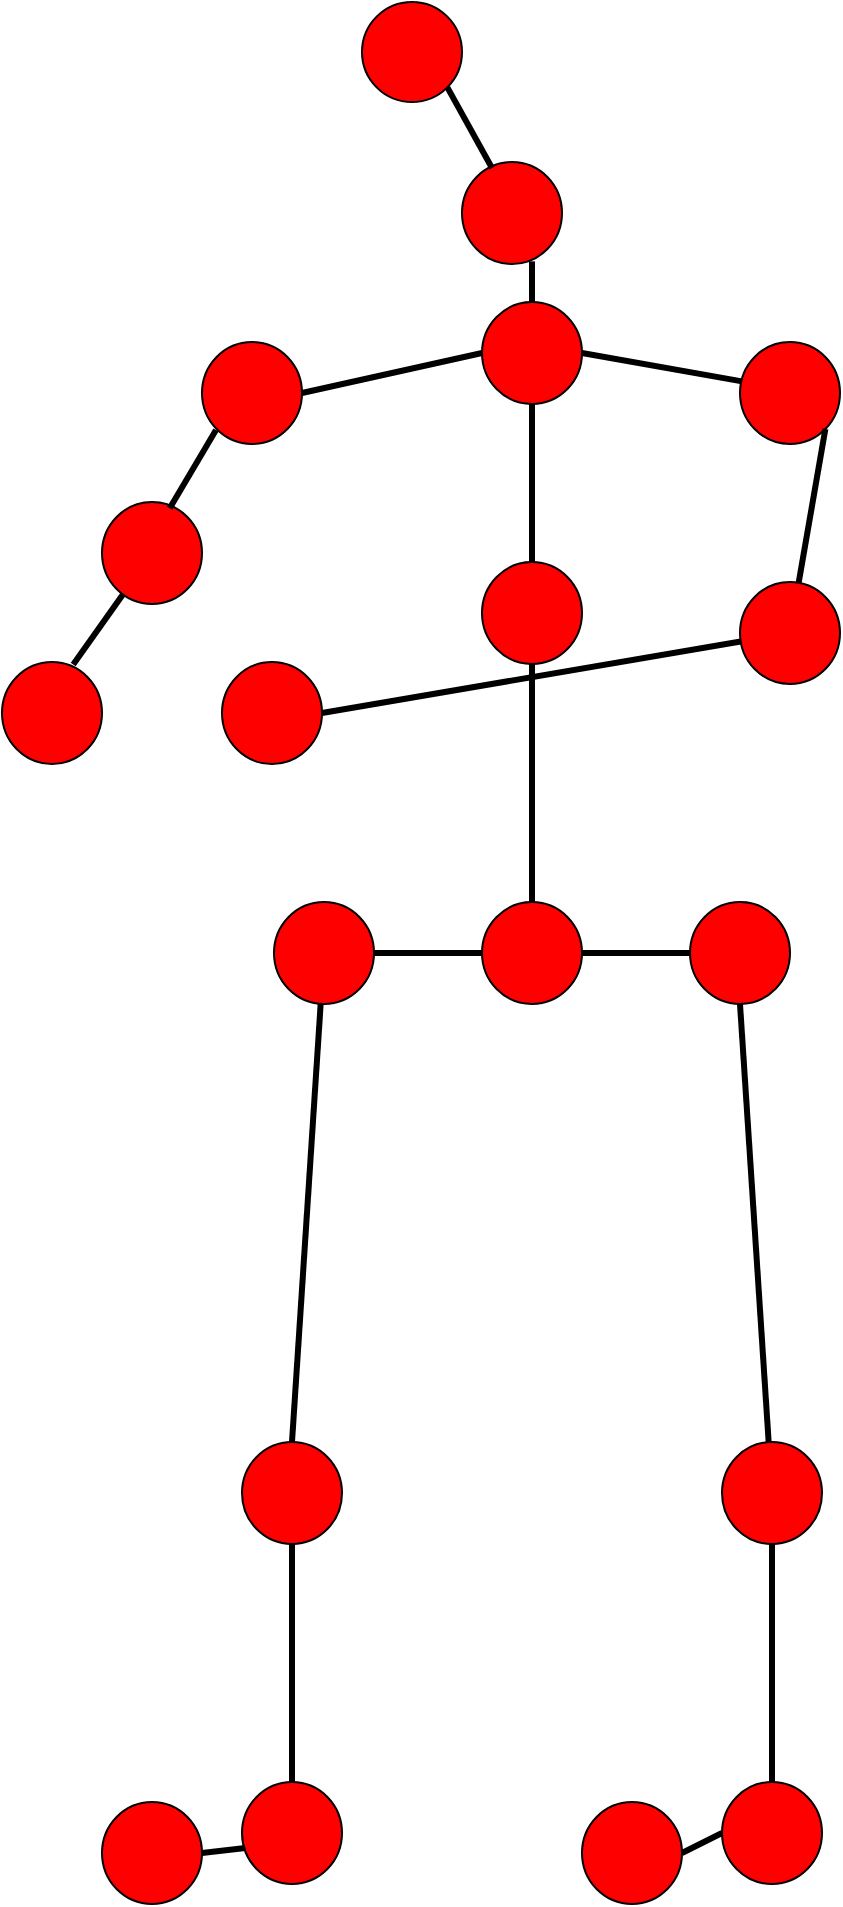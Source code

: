 <mxfile version="20.8.4" type="github">
  <diagram id="NYKB6-BuOTAKlO2avmCD" name="第 1 页">
    <mxGraphModel dx="1434" dy="764" grid="1" gridSize="10" guides="1" tooltips="1" connect="1" arrows="1" fold="1" page="1" pageScale="1" pageWidth="827" pageHeight="1169" math="0" shadow="0">
      <root>
        <mxCell id="0" />
        <mxCell id="1" parent="0" />
        <mxCell id="sT3eWaTCgVUYger8NRqr-3" value="" style="ellipse;whiteSpace=wrap;html=1;fillColor=#FF0000;" vertex="1" parent="1">
          <mxGeometry x="200" y="120" width="50" height="50" as="geometry" />
        </mxCell>
        <mxCell id="sT3eWaTCgVUYger8NRqr-4" value="" style="ellipse;whiteSpace=wrap;html=1;fillColor=#FF0000;" vertex="1" parent="1">
          <mxGeometry x="250" y="200" width="50" height="51" as="geometry" />
        </mxCell>
        <mxCell id="sT3eWaTCgVUYger8NRqr-5" value="" style="endArrow=none;html=1;rounded=0;exitX=0.3;exitY=0.059;exitDx=0;exitDy=0;entryX=1;entryY=1;entryDx=0;entryDy=0;exitPerimeter=0;strokeWidth=3;" edge="1" parent="1" source="sT3eWaTCgVUYger8NRqr-4" target="sT3eWaTCgVUYger8NRqr-3">
          <mxGeometry width="50" height="50" relative="1" as="geometry">
            <mxPoint x="390" y="370" as="sourcePoint" />
            <mxPoint x="440" y="320" as="targetPoint" />
          </mxGeometry>
        </mxCell>
        <mxCell id="sT3eWaTCgVUYger8NRqr-6" value="" style="ellipse;whiteSpace=wrap;html=1;fillColor=#FF0000;" vertex="1" parent="1">
          <mxGeometry x="260" y="270" width="50" height="51" as="geometry" />
        </mxCell>
        <mxCell id="sT3eWaTCgVUYger8NRqr-7" value="" style="ellipse;whiteSpace=wrap;html=1;fillColor=#FF0000;" vertex="1" parent="1">
          <mxGeometry x="389" y="290" width="50" height="51" as="geometry" />
        </mxCell>
        <mxCell id="sT3eWaTCgVUYger8NRqr-8" value="" style="ellipse;whiteSpace=wrap;html=1;fillColor=#FF0000;" vertex="1" parent="1">
          <mxGeometry x="120" y="290" width="50" height="51" as="geometry" />
        </mxCell>
        <mxCell id="sT3eWaTCgVUYger8NRqr-9" value="" style="endArrow=none;html=1;rounded=0;entryX=0.7;entryY=0.974;entryDx=0;entryDy=0;strokeWidth=3;entryPerimeter=0;exitX=0.5;exitY=0;exitDx=0;exitDy=0;" edge="1" parent="1" source="sT3eWaTCgVUYger8NRqr-6" target="sT3eWaTCgVUYger8NRqr-4">
          <mxGeometry width="50" height="50" relative="1" as="geometry">
            <mxPoint x="392" y="210" as="sourcePoint" />
            <mxPoint x="369.998" y="169.998" as="targetPoint" />
          </mxGeometry>
        </mxCell>
        <mxCell id="sT3eWaTCgVUYger8NRqr-10" value="" style="edgeStyle=none;orthogonalLoop=1;jettySize=auto;html=1;rounded=0;labelBackgroundColor=default;strokeColor=default;strokeWidth=3;fontFamily=Helvetica;fontSize=11;fontColor=default;endArrow=none;shape=connector;exitX=1;exitY=0.5;exitDx=0;exitDy=0;entryX=0;entryY=0.5;entryDx=0;entryDy=0;" edge="1" parent="1" source="sT3eWaTCgVUYger8NRqr-8" target="sT3eWaTCgVUYger8NRqr-6">
          <mxGeometry width="100" relative="1" as="geometry">
            <mxPoint x="190" y="325.08" as="sourcePoint" />
            <mxPoint x="267" y="313" as="targetPoint" />
            <Array as="points" />
          </mxGeometry>
        </mxCell>
        <mxCell id="sT3eWaTCgVUYger8NRqr-11" value="" style="edgeStyle=none;orthogonalLoop=1;jettySize=auto;html=1;rounded=0;labelBackgroundColor=default;strokeColor=default;strokeWidth=3;fontFamily=Helvetica;fontSize=11;fontColor=default;endArrow=none;shape=connector;exitX=1;exitY=0.5;exitDx=0;exitDy=0;entryX=0.02;entryY=0.386;entryDx=0;entryDy=0;entryPerimeter=0;" edge="1" parent="1" source="sT3eWaTCgVUYger8NRqr-6" target="sT3eWaTCgVUYger8NRqr-7">
          <mxGeometry width="100" relative="1" as="geometry">
            <mxPoint x="340" y="420" as="sourcePoint" />
            <mxPoint x="440" y="420" as="targetPoint" />
            <Array as="points" />
          </mxGeometry>
        </mxCell>
        <mxCell id="sT3eWaTCgVUYger8NRqr-12" value="" style="ellipse;whiteSpace=wrap;html=1;fillColor=#FF0000;" vertex="1" parent="1">
          <mxGeometry x="260" y="400" width="50" height="51" as="geometry" />
        </mxCell>
        <mxCell id="sT3eWaTCgVUYger8NRqr-13" value="" style="edgeStyle=none;orthogonalLoop=1;jettySize=auto;html=1;rounded=0;labelBackgroundColor=default;strokeColor=default;strokeWidth=3;fontFamily=Helvetica;fontSize=11;fontColor=default;endArrow=none;shape=connector;exitX=0.5;exitY=0;exitDx=0;exitDy=0;entryX=0.5;entryY=1;entryDx=0;entryDy=0;" edge="1" parent="1" source="sT3eWaTCgVUYger8NRqr-12" target="sT3eWaTCgVUYger8NRqr-6">
          <mxGeometry width="100" relative="1" as="geometry">
            <mxPoint x="340" y="500" as="sourcePoint" />
            <mxPoint x="440" y="500" as="targetPoint" />
            <Array as="points" />
          </mxGeometry>
        </mxCell>
        <mxCell id="sT3eWaTCgVUYger8NRqr-14" value="" style="ellipse;whiteSpace=wrap;html=1;fillColor=#FF0000;" vertex="1" parent="1">
          <mxGeometry x="389" y="410" width="50" height="51" as="geometry" />
        </mxCell>
        <mxCell id="sT3eWaTCgVUYger8NRqr-15" value="" style="edgeStyle=none;orthogonalLoop=1;jettySize=auto;html=1;rounded=0;labelBackgroundColor=default;strokeColor=default;strokeWidth=3;fontFamily=Helvetica;fontSize=11;fontColor=default;endArrow=none;shape=connector;exitX=1;exitY=1;exitDx=0;exitDy=0;" edge="1" parent="1" source="sT3eWaTCgVUYger8NRqr-7" target="sT3eWaTCgVUYger8NRqr-14">
          <mxGeometry width="100" relative="1" as="geometry">
            <mxPoint x="520" y="450" as="sourcePoint" />
            <mxPoint x="620" y="450" as="targetPoint" />
            <Array as="points" />
          </mxGeometry>
        </mxCell>
        <mxCell id="sT3eWaTCgVUYger8NRqr-16" value="" style="ellipse;whiteSpace=wrap;html=1;fillColor=#FF0000;" vertex="1" parent="1">
          <mxGeometry x="130" y="450" width="50" height="51" as="geometry" />
        </mxCell>
        <mxCell id="sT3eWaTCgVUYger8NRqr-17" value="" style="edgeStyle=none;orthogonalLoop=1;jettySize=auto;html=1;rounded=0;labelBackgroundColor=default;strokeColor=default;strokeWidth=3;fontFamily=Helvetica;fontSize=11;fontColor=default;endArrow=none;shape=connector;exitX=1;exitY=0.5;exitDx=0;exitDy=0;" edge="1" parent="1" source="sT3eWaTCgVUYger8NRqr-16" target="sT3eWaTCgVUYger8NRqr-14">
          <mxGeometry width="100" relative="1" as="geometry">
            <mxPoint x="500" y="580" as="sourcePoint" />
            <mxPoint x="600" y="580" as="targetPoint" />
            <Array as="points" />
          </mxGeometry>
        </mxCell>
        <mxCell id="sT3eWaTCgVUYger8NRqr-18" value="" style="ellipse;whiteSpace=wrap;html=1;fillColor=#FF0000;" vertex="1" parent="1">
          <mxGeometry x="70" y="370" width="50" height="51" as="geometry" />
        </mxCell>
        <mxCell id="sT3eWaTCgVUYger8NRqr-19" value="" style="ellipse;whiteSpace=wrap;html=1;fillColor=#FF0000;" vertex="1" parent="1">
          <mxGeometry x="20" y="450" width="50" height="51" as="geometry" />
        </mxCell>
        <mxCell id="sT3eWaTCgVUYger8NRqr-20" value="" style="edgeStyle=none;orthogonalLoop=1;jettySize=auto;html=1;rounded=0;labelBackgroundColor=default;strokeColor=default;strokeWidth=3;fontFamily=Helvetica;fontSize=11;fontColor=default;endArrow=none;shape=connector;exitX=0.712;exitY=0.024;exitDx=0;exitDy=0;exitPerimeter=0;" edge="1" parent="1" source="sT3eWaTCgVUYger8NRqr-19" target="sT3eWaTCgVUYger8NRqr-18">
          <mxGeometry width="100" relative="1" as="geometry">
            <mxPoint x="83" y="447" as="sourcePoint" />
            <mxPoint x="260" y="570" as="targetPoint" />
            <Array as="points" />
          </mxGeometry>
        </mxCell>
        <mxCell id="sT3eWaTCgVUYger8NRqr-21" value="" style="edgeStyle=none;orthogonalLoop=1;jettySize=auto;html=1;rounded=0;labelBackgroundColor=default;strokeColor=default;strokeWidth=3;fontFamily=Helvetica;fontSize=11;fontColor=default;endArrow=none;shape=connector;exitX=0.677;exitY=0.061;exitDx=0;exitDy=0;exitPerimeter=0;" edge="1" parent="1" source="sT3eWaTCgVUYger8NRqr-18">
          <mxGeometry width="100" relative="1" as="geometry">
            <mxPoint x="130" y="370" as="sourcePoint" />
            <mxPoint x="127" y="334" as="targetPoint" />
            <Array as="points" />
          </mxGeometry>
        </mxCell>
        <mxCell id="sT3eWaTCgVUYger8NRqr-22" value="" style="ellipse;whiteSpace=wrap;html=1;fillColor=#FF0000;" vertex="1" parent="1">
          <mxGeometry x="260" y="570" width="50" height="51" as="geometry" />
        </mxCell>
        <mxCell id="sT3eWaTCgVUYger8NRqr-23" value="" style="edgeStyle=none;orthogonalLoop=1;jettySize=auto;html=1;rounded=0;labelBackgroundColor=default;strokeColor=default;strokeWidth=3;fontFamily=Helvetica;fontSize=11;fontColor=default;endArrow=none;shape=connector;exitX=0.5;exitY=0;exitDx=0;exitDy=0;entryX=0.5;entryY=1;entryDx=0;entryDy=0;" edge="1" parent="1" source="sT3eWaTCgVUYger8NRqr-22" target="sT3eWaTCgVUYger8NRqr-12">
          <mxGeometry width="100" relative="1" as="geometry">
            <mxPoint x="370" y="620" as="sourcePoint" />
            <mxPoint x="470" y="620" as="targetPoint" />
            <Array as="points" />
          </mxGeometry>
        </mxCell>
        <mxCell id="sT3eWaTCgVUYger8NRqr-24" value="" style="ellipse;whiteSpace=wrap;html=1;fillColor=#FF0000;" vertex="1" parent="1">
          <mxGeometry x="364" y="570" width="50" height="51" as="geometry" />
        </mxCell>
        <mxCell id="sT3eWaTCgVUYger8NRqr-25" value="" style="ellipse;whiteSpace=wrap;html=1;fillColor=#FF0000;" vertex="1" parent="1">
          <mxGeometry x="156" y="570" width="50" height="51" as="geometry" />
        </mxCell>
        <mxCell id="sT3eWaTCgVUYger8NRqr-26" value="" style="edgeStyle=none;orthogonalLoop=1;jettySize=auto;html=1;rounded=0;labelBackgroundColor=default;strokeColor=default;strokeWidth=3;fontFamily=Helvetica;fontSize=11;fontColor=default;endArrow=none;shape=connector;entryX=0;entryY=0.5;entryDx=0;entryDy=0;exitX=1;exitY=0.5;exitDx=0;exitDy=0;" edge="1" parent="1" source="sT3eWaTCgVUYger8NRqr-25" target="sT3eWaTCgVUYger8NRqr-22">
          <mxGeometry width="100" relative="1" as="geometry">
            <mxPoint x="220" y="595.07" as="sourcePoint" />
            <mxPoint x="320" y="595.07" as="targetPoint" />
            <Array as="points" />
          </mxGeometry>
        </mxCell>
        <mxCell id="sT3eWaTCgVUYger8NRqr-27" value="" style="edgeStyle=none;orthogonalLoop=1;jettySize=auto;html=1;rounded=0;labelBackgroundColor=default;strokeColor=default;strokeWidth=3;fontFamily=Helvetica;fontSize=11;fontColor=default;endArrow=none;shape=connector;exitX=1;exitY=0.5;exitDx=0;exitDy=0;entryX=0;entryY=0.5;entryDx=0;entryDy=0;" edge="1" parent="1" source="sT3eWaTCgVUYger8NRqr-22" target="sT3eWaTCgVUYger8NRqr-24">
          <mxGeometry width="100" relative="1" as="geometry">
            <mxPoint x="270" y="730" as="sourcePoint" />
            <mxPoint x="370" y="730" as="targetPoint" />
            <Array as="points" />
          </mxGeometry>
        </mxCell>
        <mxCell id="sT3eWaTCgVUYger8NRqr-28" value="" style="ellipse;whiteSpace=wrap;html=1;fillColor=#FF0000;" vertex="1" parent="1">
          <mxGeometry x="140" y="840" width="50" height="51" as="geometry" />
        </mxCell>
        <mxCell id="sT3eWaTCgVUYger8NRqr-29" value="" style="ellipse;whiteSpace=wrap;html=1;fillColor=#FF0000;" vertex="1" parent="1">
          <mxGeometry x="380" y="840" width="50" height="51" as="geometry" />
        </mxCell>
        <mxCell id="sT3eWaTCgVUYger8NRqr-30" value="" style="edgeStyle=none;orthogonalLoop=1;jettySize=auto;html=1;rounded=0;labelBackgroundColor=default;strokeColor=default;strokeWidth=3;fontFamily=Helvetica;fontSize=11;fontColor=default;endArrow=none;shape=connector;exitX=0.5;exitY=0;exitDx=0;exitDy=0;" edge="1" parent="1" source="sT3eWaTCgVUYger8NRqr-28" target="sT3eWaTCgVUYger8NRqr-25">
          <mxGeometry width="100" relative="1" as="geometry">
            <mxPoint x="250" y="770" as="sourcePoint" />
            <mxPoint x="350" y="770" as="targetPoint" />
            <Array as="points" />
          </mxGeometry>
        </mxCell>
        <mxCell id="sT3eWaTCgVUYger8NRqr-31" value="" style="edgeStyle=none;orthogonalLoop=1;jettySize=auto;html=1;rounded=0;labelBackgroundColor=default;strokeColor=default;strokeWidth=3;fontFamily=Helvetica;fontSize=11;fontColor=default;endArrow=none;shape=connector;exitX=0.5;exitY=1;exitDx=0;exitDy=0;" edge="1" parent="1" source="sT3eWaTCgVUYger8NRqr-24" target="sT3eWaTCgVUYger8NRqr-29">
          <mxGeometry width="100" relative="1" as="geometry">
            <mxPoint x="350" y="790" as="sourcePoint" />
            <mxPoint x="450" y="790" as="targetPoint" />
            <Array as="points" />
          </mxGeometry>
        </mxCell>
        <mxCell id="sT3eWaTCgVUYger8NRqr-32" value="" style="ellipse;whiteSpace=wrap;html=1;fillColor=#FF0000;" vertex="1" parent="1">
          <mxGeometry x="140" y="1010" width="50" height="51" as="geometry" />
        </mxCell>
        <mxCell id="sT3eWaTCgVUYger8NRqr-33" value="" style="ellipse;whiteSpace=wrap;html=1;fillColor=#FF0000;" vertex="1" parent="1">
          <mxGeometry x="380" y="1010" width="50" height="51" as="geometry" />
        </mxCell>
        <mxCell id="sT3eWaTCgVUYger8NRqr-34" value="" style="edgeStyle=none;orthogonalLoop=1;jettySize=auto;html=1;rounded=0;labelBackgroundColor=default;strokeColor=default;strokeWidth=3;fontFamily=Helvetica;fontSize=11;fontColor=default;endArrow=none;shape=connector;exitX=0.5;exitY=0;exitDx=0;exitDy=0;entryX=0.5;entryY=1;entryDx=0;entryDy=0;" edge="1" parent="1" source="sT3eWaTCgVUYger8NRqr-32" target="sT3eWaTCgVUYger8NRqr-28">
          <mxGeometry width="100" relative="1" as="geometry">
            <mxPoint x="200" y="1050" as="sourcePoint" />
            <mxPoint x="300" y="1050" as="targetPoint" />
            <Array as="points" />
          </mxGeometry>
        </mxCell>
        <mxCell id="sT3eWaTCgVUYger8NRqr-35" value="" style="edgeStyle=none;orthogonalLoop=1;jettySize=auto;html=1;rounded=0;labelBackgroundColor=default;strokeColor=default;strokeWidth=3;fontFamily=Helvetica;fontSize=11;fontColor=default;endArrow=none;shape=connector;exitX=0.5;exitY=0;exitDx=0;exitDy=0;entryX=0.5;entryY=1;entryDx=0;entryDy=0;" edge="1" parent="1" source="sT3eWaTCgVUYger8NRqr-33" target="sT3eWaTCgVUYger8NRqr-29">
          <mxGeometry width="100" relative="1" as="geometry">
            <mxPoint x="340" y="1040" as="sourcePoint" />
            <mxPoint x="440" y="1040" as="targetPoint" />
            <Array as="points" />
          </mxGeometry>
        </mxCell>
        <mxCell id="sT3eWaTCgVUYger8NRqr-36" value="" style="ellipse;whiteSpace=wrap;html=1;fillColor=#FF0000;" vertex="1" parent="1">
          <mxGeometry x="70" y="1020" width="50" height="51" as="geometry" />
        </mxCell>
        <mxCell id="sT3eWaTCgVUYger8NRqr-37" value="" style="ellipse;whiteSpace=wrap;html=1;fillColor=#FF0000;" vertex="1" parent="1">
          <mxGeometry x="310" y="1020" width="50" height="51" as="geometry" />
        </mxCell>
        <mxCell id="sT3eWaTCgVUYger8NRqr-38" value="" style="edgeStyle=none;orthogonalLoop=1;jettySize=auto;html=1;rounded=0;labelBackgroundColor=default;strokeColor=default;strokeWidth=3;fontFamily=Helvetica;fontSize=11;fontColor=default;endArrow=none;shape=connector;exitX=1;exitY=0.5;exitDx=0;exitDy=0;entryX=0.033;entryY=0.647;entryDx=0;entryDy=0;entryPerimeter=0;" edge="1" parent="1" source="sT3eWaTCgVUYger8NRqr-36" target="sT3eWaTCgVUYger8NRqr-32">
          <mxGeometry width="100" relative="1" as="geometry">
            <mxPoint x="110" y="1180" as="sourcePoint" />
            <mxPoint x="210" y="1180" as="targetPoint" />
            <Array as="points" />
          </mxGeometry>
        </mxCell>
        <mxCell id="sT3eWaTCgVUYger8NRqr-39" value="" style="edgeStyle=none;orthogonalLoop=1;jettySize=auto;html=1;rounded=0;labelBackgroundColor=default;strokeColor=default;strokeWidth=3;fontFamily=Helvetica;fontSize=11;fontColor=default;endArrow=none;shape=connector;exitX=1;exitY=0.5;exitDx=0;exitDy=0;entryX=0;entryY=0.5;entryDx=0;entryDy=0;" edge="1" parent="1" source="sT3eWaTCgVUYger8NRqr-37" target="sT3eWaTCgVUYger8NRqr-33">
          <mxGeometry width="100" relative="1" as="geometry">
            <mxPoint x="290" y="1200" as="sourcePoint" />
            <mxPoint x="390" y="1200" as="targetPoint" />
            <Array as="points" />
          </mxGeometry>
        </mxCell>
      </root>
    </mxGraphModel>
  </diagram>
</mxfile>
